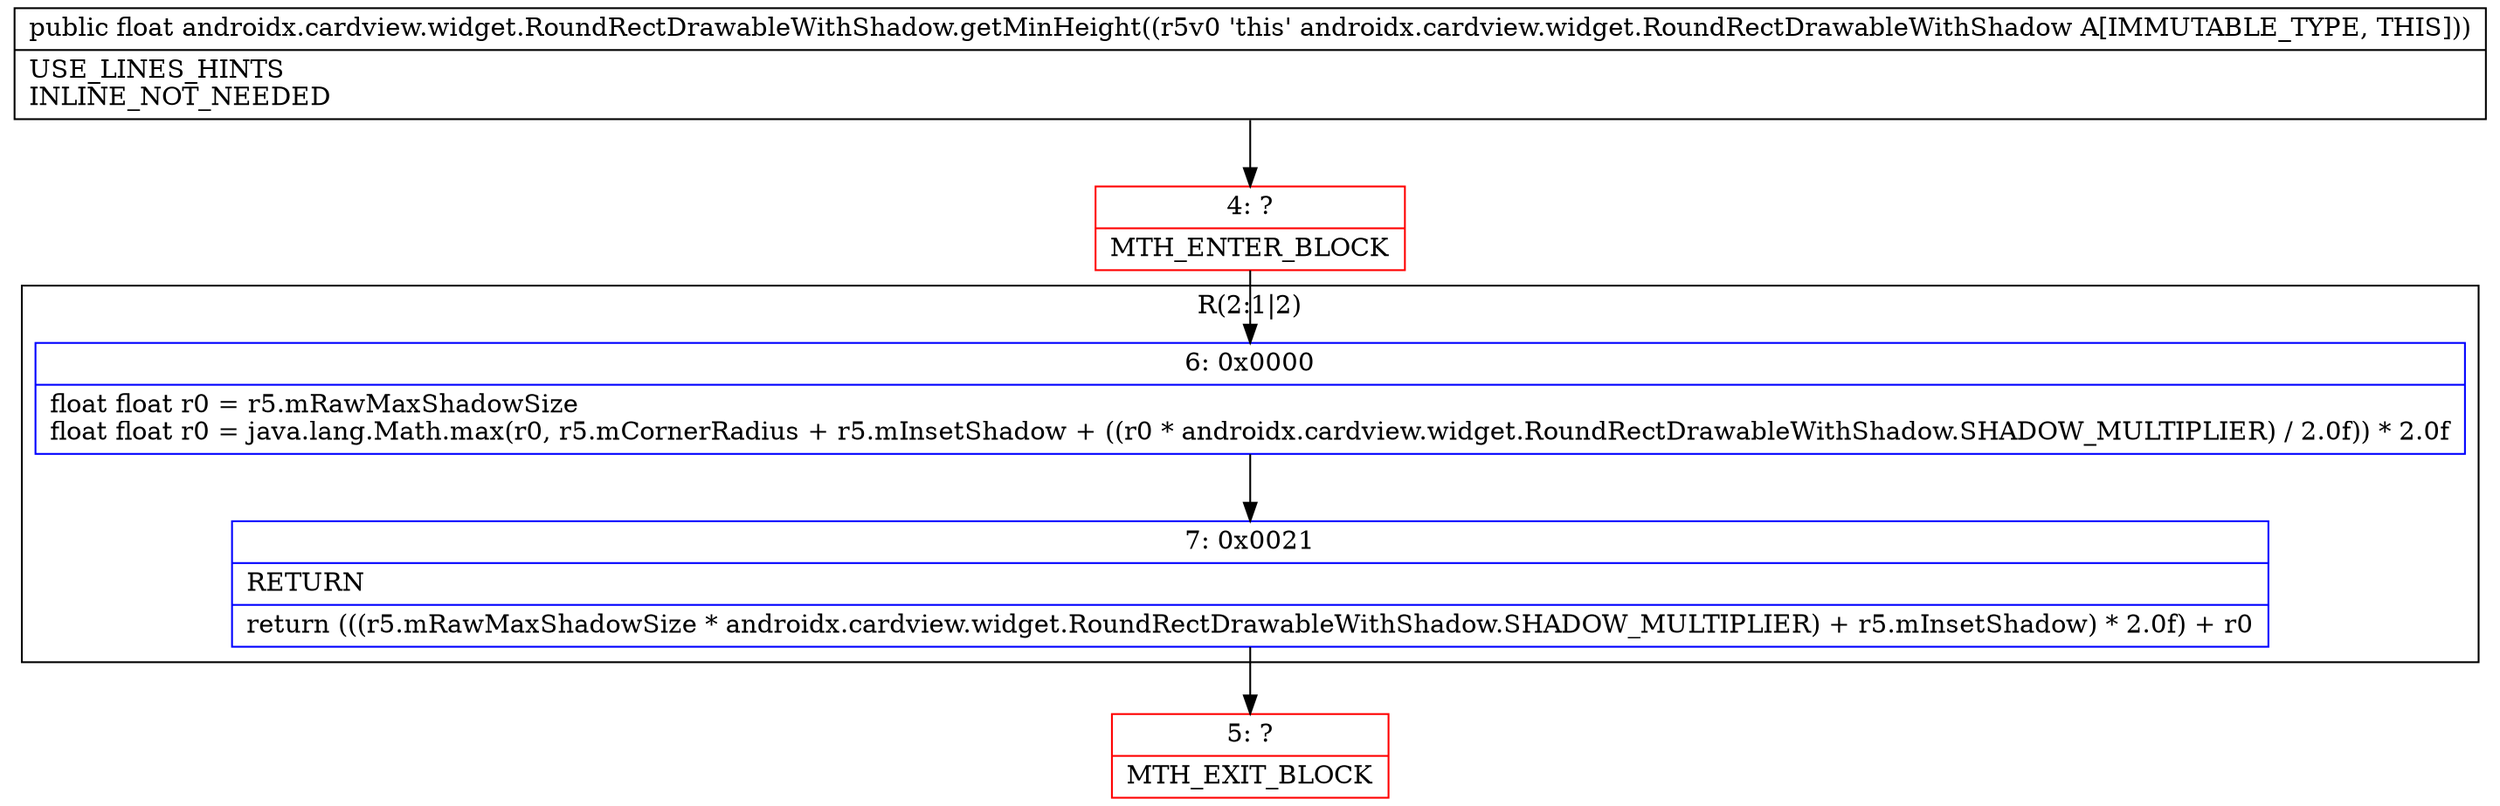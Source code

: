 digraph "CFG forandroidx.cardview.widget.RoundRectDrawableWithShadow.getMinHeight()F" {
subgraph cluster_Region_735807075 {
label = "R(2:1|2)";
node [shape=record,color=blue];
Node_6 [shape=record,label="{6\:\ 0x0000|float float r0 = r5.mRawMaxShadowSize\lfloat float r0 = java.lang.Math.max(r0, r5.mCornerRadius + r5.mInsetShadow + ((r0 * androidx.cardview.widget.RoundRectDrawableWithShadow.SHADOW_MULTIPLIER) \/ 2.0f)) * 2.0f\l}"];
Node_7 [shape=record,label="{7\:\ 0x0021|RETURN\l|return (((r5.mRawMaxShadowSize * androidx.cardview.widget.RoundRectDrawableWithShadow.SHADOW_MULTIPLIER) + r5.mInsetShadow) * 2.0f) + r0\l}"];
}
Node_4 [shape=record,color=red,label="{4\:\ ?|MTH_ENTER_BLOCK\l}"];
Node_5 [shape=record,color=red,label="{5\:\ ?|MTH_EXIT_BLOCK\l}"];
MethodNode[shape=record,label="{public float androidx.cardview.widget.RoundRectDrawableWithShadow.getMinHeight((r5v0 'this' androidx.cardview.widget.RoundRectDrawableWithShadow A[IMMUTABLE_TYPE, THIS]))  | USE_LINES_HINTS\lINLINE_NOT_NEEDED\l}"];
MethodNode -> Node_4;Node_6 -> Node_7;
Node_7 -> Node_5;
Node_4 -> Node_6;
}

